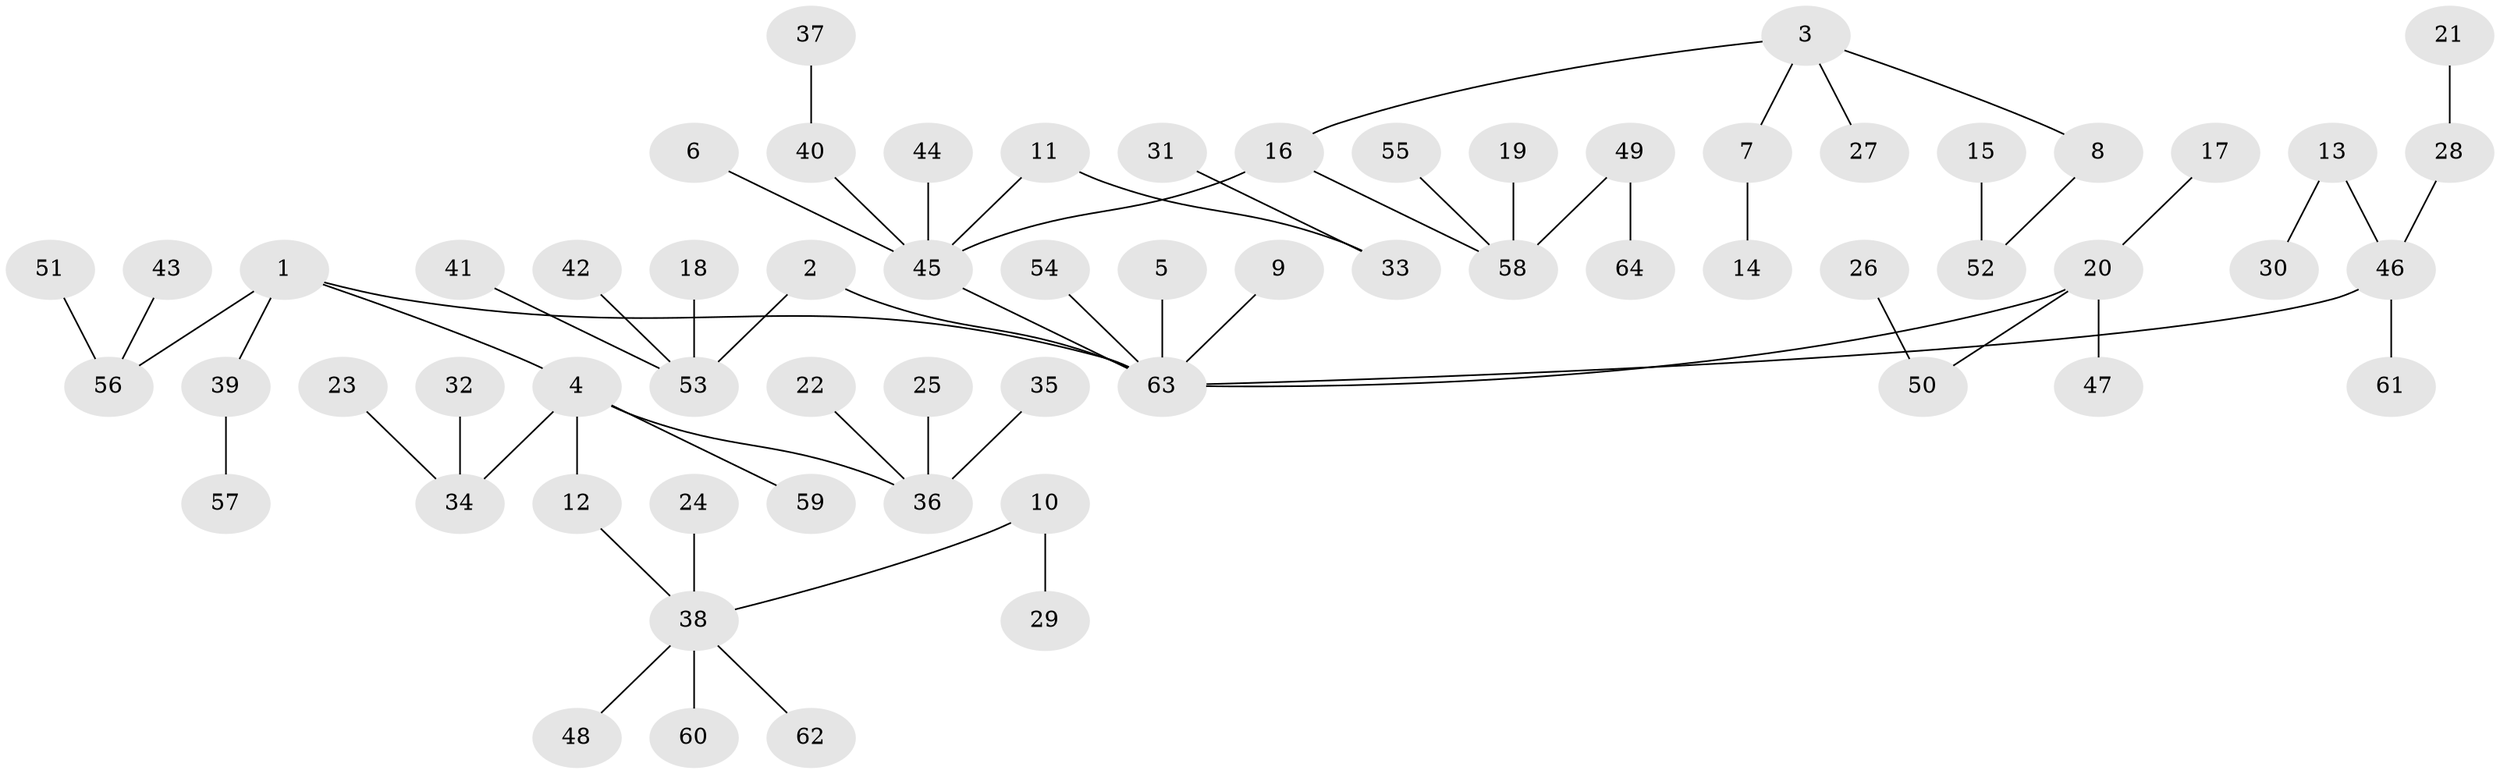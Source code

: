 // original degree distribution, {9: 0.0078125, 4: 0.0625, 7: 0.0078125, 5: 0.046875, 3: 0.1328125, 1: 0.5078125, 2: 0.234375}
// Generated by graph-tools (version 1.1) at 2025/50/03/09/25 03:50:24]
// undirected, 64 vertices, 63 edges
graph export_dot {
graph [start="1"]
  node [color=gray90,style=filled];
  1;
  2;
  3;
  4;
  5;
  6;
  7;
  8;
  9;
  10;
  11;
  12;
  13;
  14;
  15;
  16;
  17;
  18;
  19;
  20;
  21;
  22;
  23;
  24;
  25;
  26;
  27;
  28;
  29;
  30;
  31;
  32;
  33;
  34;
  35;
  36;
  37;
  38;
  39;
  40;
  41;
  42;
  43;
  44;
  45;
  46;
  47;
  48;
  49;
  50;
  51;
  52;
  53;
  54;
  55;
  56;
  57;
  58;
  59;
  60;
  61;
  62;
  63;
  64;
  1 -- 4 [weight=1.0];
  1 -- 39 [weight=1.0];
  1 -- 56 [weight=1.0];
  1 -- 63 [weight=1.0];
  2 -- 53 [weight=1.0];
  2 -- 63 [weight=1.0];
  3 -- 7 [weight=1.0];
  3 -- 8 [weight=1.0];
  3 -- 16 [weight=1.0];
  3 -- 27 [weight=1.0];
  4 -- 12 [weight=1.0];
  4 -- 34 [weight=1.0];
  4 -- 36 [weight=1.0];
  4 -- 59 [weight=1.0];
  5 -- 63 [weight=1.0];
  6 -- 45 [weight=1.0];
  7 -- 14 [weight=1.0];
  8 -- 52 [weight=1.0];
  9 -- 63 [weight=1.0];
  10 -- 29 [weight=1.0];
  10 -- 38 [weight=1.0];
  11 -- 33 [weight=1.0];
  11 -- 45 [weight=1.0];
  12 -- 38 [weight=1.0];
  13 -- 30 [weight=1.0];
  13 -- 46 [weight=1.0];
  15 -- 52 [weight=1.0];
  16 -- 45 [weight=1.0];
  16 -- 58 [weight=1.0];
  17 -- 20 [weight=1.0];
  18 -- 53 [weight=1.0];
  19 -- 58 [weight=1.0];
  20 -- 47 [weight=1.0];
  20 -- 50 [weight=1.0];
  20 -- 63 [weight=1.0];
  21 -- 28 [weight=1.0];
  22 -- 36 [weight=1.0];
  23 -- 34 [weight=1.0];
  24 -- 38 [weight=1.0];
  25 -- 36 [weight=1.0];
  26 -- 50 [weight=1.0];
  28 -- 46 [weight=1.0];
  31 -- 33 [weight=1.0];
  32 -- 34 [weight=1.0];
  35 -- 36 [weight=1.0];
  37 -- 40 [weight=1.0];
  38 -- 48 [weight=1.0];
  38 -- 60 [weight=1.0];
  38 -- 62 [weight=1.0];
  39 -- 57 [weight=1.0];
  40 -- 45 [weight=1.0];
  41 -- 53 [weight=1.0];
  42 -- 53 [weight=1.0];
  43 -- 56 [weight=1.0];
  44 -- 45 [weight=1.0];
  45 -- 63 [weight=1.0];
  46 -- 61 [weight=1.0];
  46 -- 63 [weight=1.0];
  49 -- 58 [weight=1.0];
  49 -- 64 [weight=1.0];
  51 -- 56 [weight=1.0];
  54 -- 63 [weight=1.0];
  55 -- 58 [weight=1.0];
}
